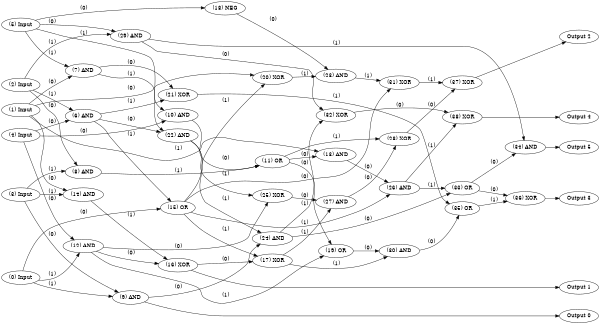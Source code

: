 digraph NeuralNetwork {
rankdir=LR;
size="4,3";
center = true;
node0 [label="(0) Input", color=black, labelfontcolor=black, fontcolor=black];
node1 [label="(1) Input", color=black, labelfontcolor=black, fontcolor=black];
node2 [label="(2) Input", color=black, labelfontcolor=black, fontcolor=black];
node3 [label="(3) Input", color=black, labelfontcolor=black, fontcolor=black];
node4 [label="(4) Input", color=black, labelfontcolor=black, fontcolor=black];
node5 [label="(5) Input", color=black, labelfontcolor=black, fontcolor=black];
node6 [label="(6) AND", color=black, labelfontcolor=black, fontcolor=black];
node4 -> node6 [label=" (0)", labelfontcolor=black, fontcolor=black, bold=true, color=black];
node2 -> node6 [label=" (1)", labelfontcolor=black, fontcolor=black, bold=true, color=black];
node7 [label="(7) AND", color=black, labelfontcolor=black, fontcolor=black];
node1 -> node7 [label=" (0)", labelfontcolor=black, fontcolor=black, bold=true, color=black];
node5 -> node7 [label=" (1)", labelfontcolor=black, fontcolor=black, bold=true, color=black];
node8 [label="(8) AND", color=black, labelfontcolor=black, fontcolor=black];
node2 -> node8 [label=" (0)", labelfontcolor=black, fontcolor=black, bold=true, color=black];
node3 -> node8 [label=" (1)", labelfontcolor=black, fontcolor=black, bold=true, color=black];
node9 [label="(9) AND", color=black, labelfontcolor=black, fontcolor=black];
node3 -> node9 [label=" (0)", labelfontcolor=black, fontcolor=black, bold=true, color=black];
node0 -> node9 [label=" (1)", labelfontcolor=black, fontcolor=black, bold=true, color=black];
node10 [label="(10) AND", color=black, labelfontcolor=black, fontcolor=black];
node4 -> node10 [label=" (0)", labelfontcolor=black, fontcolor=black, bold=true, color=black];
node7 -> node10 [label=" (1)", labelfontcolor=black, fontcolor=black, bold=true, color=black];
node11 [label="(11) OR", color=black, labelfontcolor=black, fontcolor=black];
node10 -> node11 [label=" (0)", labelfontcolor=black, fontcolor=black, bold=true, color=black];
node8 -> node11 [label=" (1)", labelfontcolor=black, fontcolor=black, bold=true, color=black];
node12 [label="(12) AND", color=black, labelfontcolor=black, fontcolor=black];
node4 -> node12 [label=" (0)", labelfontcolor=black, fontcolor=black, bold=true, color=black];
node0 -> node12 [label=" (1)", labelfontcolor=black, fontcolor=black, bold=true, color=black];
node13 [label="(13) AND", color=black, labelfontcolor=black, fontcolor=black];
node11 -> node13 [label=" (0)", labelfontcolor=black, fontcolor=black, bold=true, color=black];
node1 -> node13 [label=" (1)", labelfontcolor=black, fontcolor=black, bold=true, color=black];
node14 [label="(14) AND", color=black, labelfontcolor=black, fontcolor=black];
node1 -> node14 [label=" (0)", labelfontcolor=black, fontcolor=black, bold=true, color=black];
node3 -> node14 [label=" (1)", labelfontcolor=black, fontcolor=black, bold=true, color=black];
node15 [label="(15) OR", color=black, labelfontcolor=black, fontcolor=black];
node0 -> node15 [label=" (0)", labelfontcolor=black, fontcolor=black, bold=true, color=black];
node6 -> node15 [label=" (1)", labelfontcolor=black, fontcolor=black, bold=true, color=black];
node16 [label="(16) XOR", color=black, labelfontcolor=black, fontcolor=black];
node12 -> node16 [label=" (0)", labelfontcolor=black, fontcolor=black, bold=true, color=black];
node14 -> node16 [label=" (1)", labelfontcolor=black, fontcolor=black, bold=true, color=black];
node17 [label="(17) XOR", color=black, labelfontcolor=black, fontcolor=black];
node16 -> node17 [label=" (0)", labelfontcolor=black, fontcolor=black, bold=true, color=black];
node15 -> node17 [label=" (1)", labelfontcolor=black, fontcolor=black, bold=true, color=black];
node18 [label="(18) NEG", color=black, labelfontcolor=black, fontcolor=black];
node5 -> node18 [label=" (0)", labelfontcolor=black, fontcolor=black, bold=true, color=black];
node19 [label="(19) OR", color=black, labelfontcolor=black, fontcolor=black];
node11 -> node19 [label=" (0)", labelfontcolor=black, fontcolor=black, bold=true, color=black];
node12 -> node19 [label=" (1)", labelfontcolor=black, fontcolor=black, bold=true, color=black];
node20 [label="(20) XOR", color=black, labelfontcolor=black, fontcolor=black];
node1 -> node20 [label=" (0)", labelfontcolor=black, fontcolor=black, bold=true, color=black];
node15 -> node20 [label=" (1)", labelfontcolor=black, fontcolor=black, bold=true, color=black];
node21 [label="(21) XOR", color=black, labelfontcolor=black, fontcolor=black];
node7 -> node21 [label=" (0)", labelfontcolor=black, fontcolor=black, bold=true, color=black];
node6 -> node21 [label=" (1)", labelfontcolor=black, fontcolor=black, bold=true, color=black];
node22 [label="(22) AND", color=black, labelfontcolor=black, fontcolor=black];
node6 -> node22 [label=" (0)", labelfontcolor=black, fontcolor=black, bold=true, color=black];
node5 -> node22 [label=" (1)", labelfontcolor=black, fontcolor=black, bold=true, color=black];
node23 [label="(23) AND", color=black, labelfontcolor=black, fontcolor=black];
node18 -> node23 [label=" (0)", labelfontcolor=black, fontcolor=black, bold=true, color=black];
node20 -> node23 [label=" (1)", labelfontcolor=black, fontcolor=black, bold=true, color=black];
node24 [label="(24) AND", color=black, labelfontcolor=black, fontcolor=black];
node9 -> node24 [label=" (0)", labelfontcolor=black, fontcolor=black, bold=true, color=black];
node22 -> node24 [label=" (1)", labelfontcolor=black, fontcolor=black, bold=true, color=black];
node25 [label="(25) XOR", color=black, labelfontcolor=black, fontcolor=black];
node12 -> node25 [label=" (0)", labelfontcolor=black, fontcolor=black, bold=true, color=black];
node22 -> node25 [label=" (1)", labelfontcolor=black, fontcolor=black, bold=true, color=black];
node26 [label="(26) AND", color=black, labelfontcolor=black, fontcolor=black];
node13 -> node26 [label=" (0)", labelfontcolor=black, fontcolor=black, bold=true, color=black];
node15 -> node26 [label=" (1)", labelfontcolor=black, fontcolor=black, bold=true, color=black];
node27 [label="(27) AND", color=black, labelfontcolor=black, fontcolor=black];
node25 -> node27 [label=" (0)", labelfontcolor=black, fontcolor=black, bold=true, color=black];
node17 -> node27 [label=" (1)", labelfontcolor=black, fontcolor=black, bold=true, color=black];
node28 [label="(28) XOR", color=black, labelfontcolor=black, fontcolor=black];
node27 -> node28 [label=" (0)", labelfontcolor=black, fontcolor=black, bold=true, color=black];
node11 -> node28 [label=" (1)", labelfontcolor=black, fontcolor=black, bold=true, color=black];
node29 [label="(29) AND", color=black, labelfontcolor=black, fontcolor=black];
node5 -> node29 [label=" (0)", labelfontcolor=black, fontcolor=black, bold=true, color=black];
node2 -> node29 [label=" (1)", labelfontcolor=black, fontcolor=black, bold=true, color=black];
node30 [label="(30) AND", color=black, labelfontcolor=black, fontcolor=black];
node19 -> node30 [label=" (0)", labelfontcolor=black, fontcolor=black, bold=true, color=black];
node17 -> node30 [label=" (1)", labelfontcolor=black, fontcolor=black, bold=true, color=black];
node31 [label="(31) XOR", color=black, labelfontcolor=black, fontcolor=black];
node15 -> node31 [label=" (0)", labelfontcolor=black, fontcolor=black, bold=true, color=black];
node23 -> node31 [label=" (1)", labelfontcolor=black, fontcolor=black, bold=true, color=black];
node32 [label="(32) XOR", color=black, labelfontcolor=black, fontcolor=black];
node29 -> node32 [label=" (0)", labelfontcolor=black, fontcolor=black, bold=true, color=black];
node24 -> node32 [label=" (1)", labelfontcolor=black, fontcolor=black, bold=true, color=black];
node33 [label="(33) OR", color=black, labelfontcolor=black, fontcolor=black];
node24 -> node33 [label=" (0)", labelfontcolor=black, fontcolor=black, bold=true, color=black];
node26 -> node33 [label=" (1)", labelfontcolor=black, fontcolor=black, bold=true, color=black];
node34 [label="(34) AND", color=black, labelfontcolor=black, fontcolor=black];
node33 -> node34 [label=" (0)", labelfontcolor=black, fontcolor=black, bold=true, color=black];
node29 -> node34 [label=" (1)", labelfontcolor=black, fontcolor=black, bold=true, color=black];
node35 [label="(35) OR", color=black, labelfontcolor=black, fontcolor=black];
node30 -> node35 [label=" (0)", labelfontcolor=black, fontcolor=black, bold=true, color=black];
node21 -> node35 [label=" (1)", labelfontcolor=black, fontcolor=black, bold=true, color=black];
node36 [label="(36) XOR", color=black, labelfontcolor=black, fontcolor=black];
node33 -> node36 [label=" (0)", labelfontcolor=black, fontcolor=black, bold=true, color=black];
node35 -> node36 [label=" (1)", labelfontcolor=black, fontcolor=black, bold=true, color=black];
node37 [label="(37) XOR", color=black, labelfontcolor=black, fontcolor=black];
node28 -> node37 [label=" (0)", labelfontcolor=black, fontcolor=black, bold=true, color=black];
node31 -> node37 [label=" (1)", labelfontcolor=black, fontcolor=black, bold=true, color=black];
node38 [label="(38) XOR", color=black, labelfontcolor=black, fontcolor=black];
node32 -> node38 [label=" (0)", labelfontcolor=black, fontcolor=black, bold=true, color=black];
node26 -> node38 [label=" (1)", labelfontcolor=black, fontcolor=black, bold=true, color=black];
node39 [label="Output 0", color=black, labelfontcolor=black, fontcolor=black];
node9 -> node39 [labelfontcolor=black, fontcolor=black, bold=true, color=black];
node40 [label="Output 1", color=black, labelfontcolor=black, fontcolor=black];
node16 -> node40 [labelfontcolor=black, fontcolor=black, bold=true, color=black];
node41 [label="Output 2", color=black, labelfontcolor=black, fontcolor=black];
node37 -> node41 [labelfontcolor=black, fontcolor=black, bold=true, color=black];
node42 [label="Output 3", color=black, labelfontcolor=black, fontcolor=black];
node36 -> node42 [labelfontcolor=black, fontcolor=black, bold=true, color=black];
node43 [label="Output 4", color=black, labelfontcolor=black, fontcolor=black];
node38 -> node43 [labelfontcolor=black, fontcolor=black, bold=true, color=black];
node44 [label="Output 5", color=black, labelfontcolor=black, fontcolor=black];
node34 -> node44 [labelfontcolor=black, fontcolor=black, bold=true, color=black];
{ rank = source; "node0"; "node1"; "node2"; "node3"; "node4"; "node5"; }
{ rank = max;"node39";"node40";"node41";"node42";"node43";"node44"; }
}